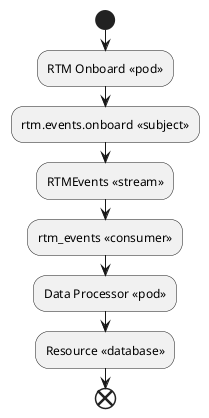 @startuml
start
:RTM Onboard <<pod>>;
:rtm.events.onboard <<subject>>;
:RTMEvents <<stream>>;
:rtm_events <<consumer>>;
:Data Processor <<pod>>;
:Resource <<database>>;
end
@enduml
